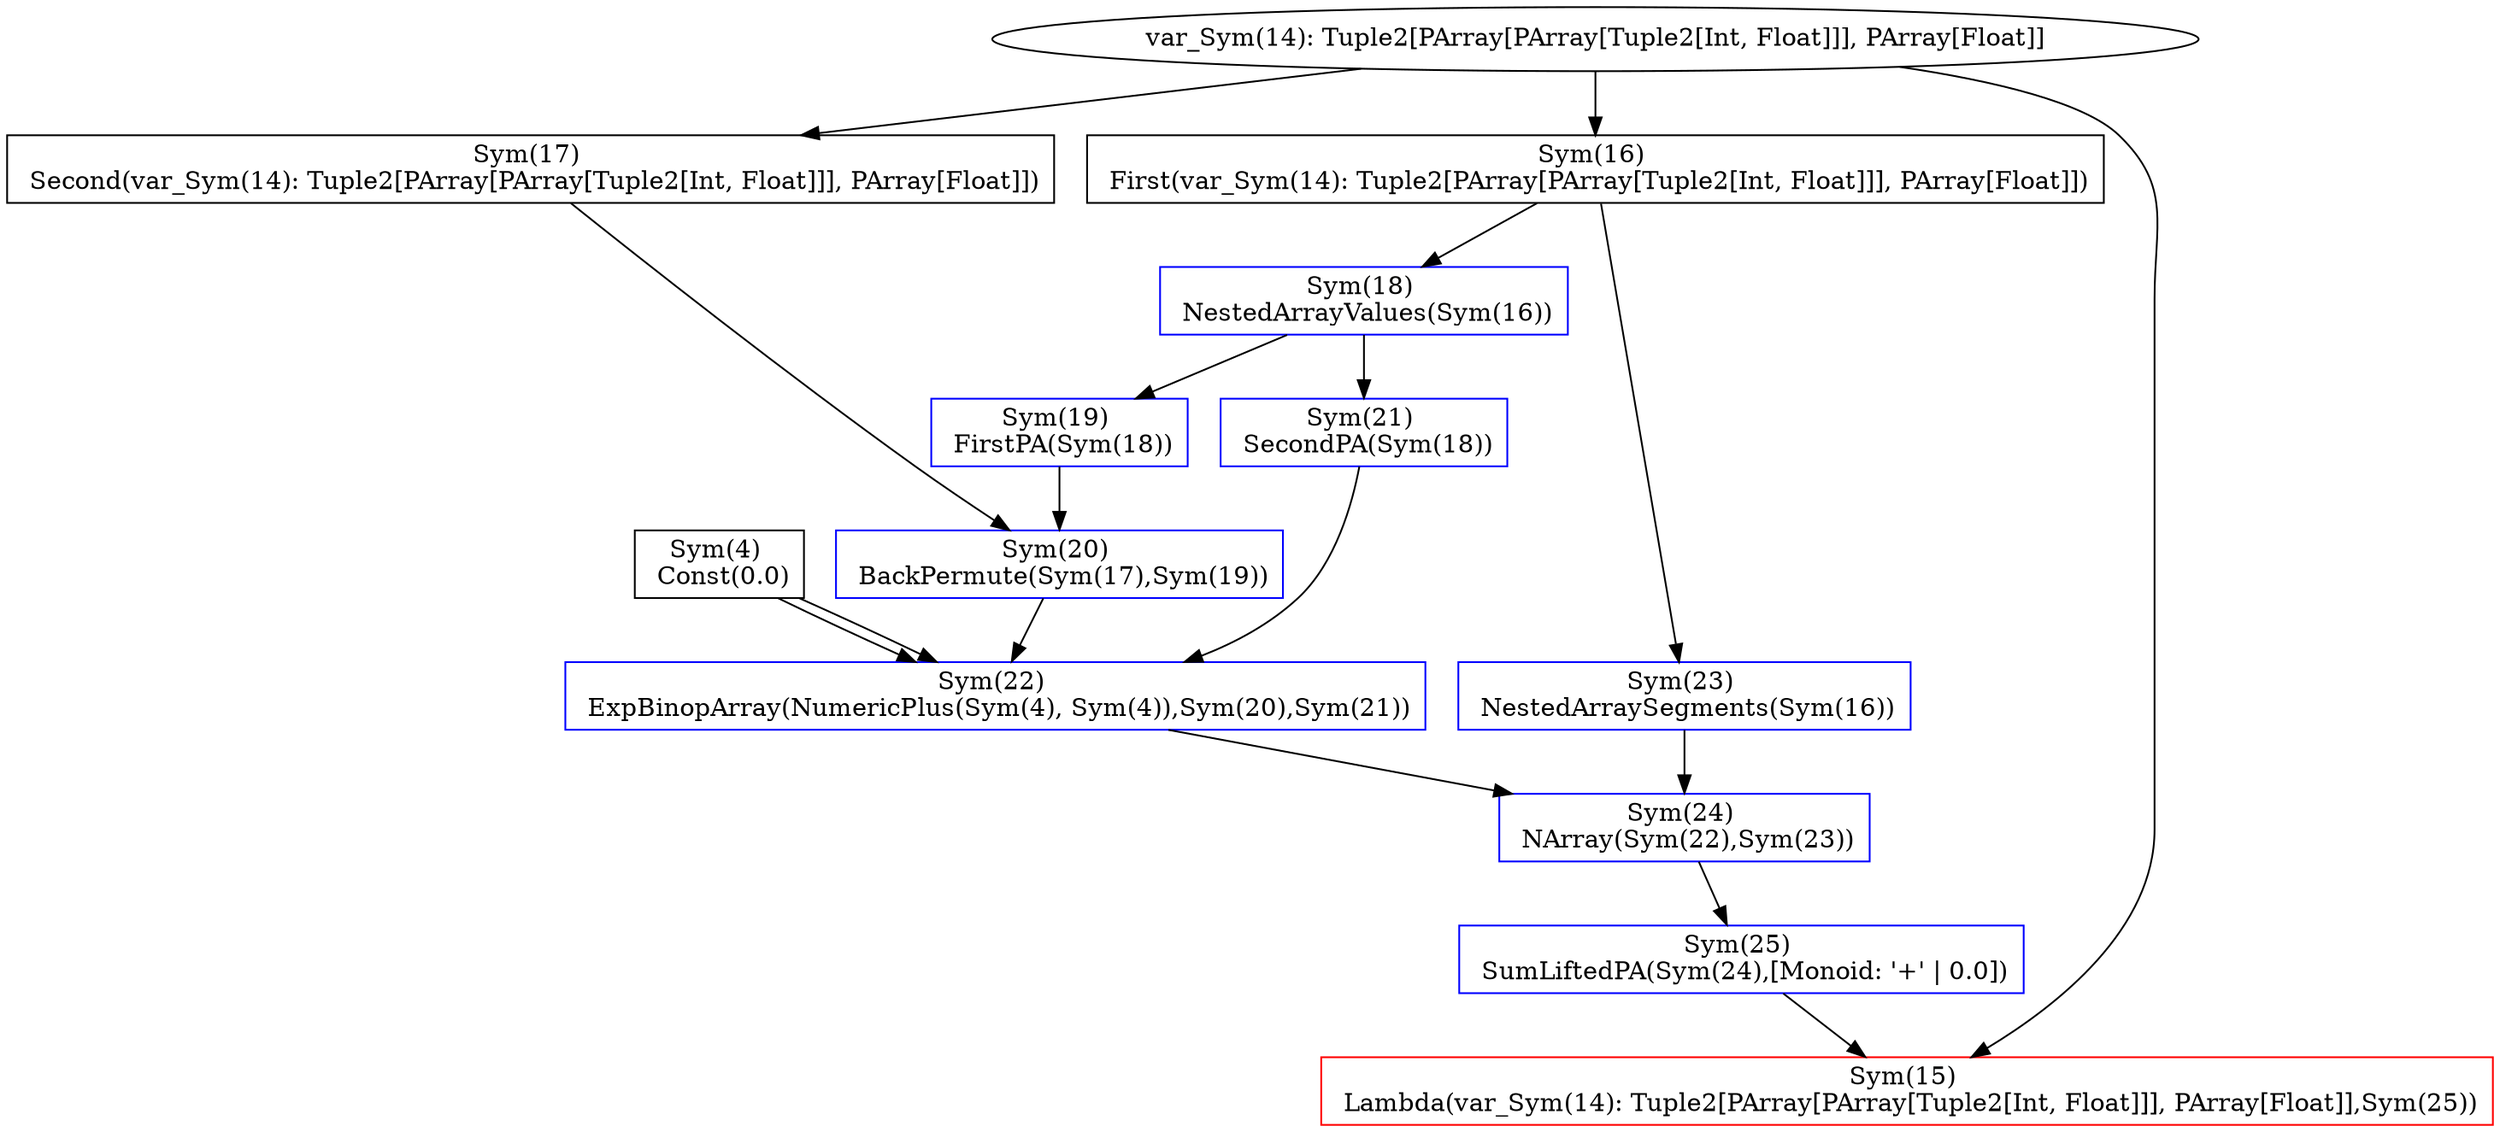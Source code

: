 digraph G {
"Sym(4)" [
label="Sym(4) \n Const(0.0)"
shape=box
]
"Sym(17)" [
label="Sym(17) \n Second(var_Sym(14): Tuple2[PArray[PArray[Tuple2[Int, Float]]], PArray[Float]])"
shape=box
]
"var_Sym(14): Tuple2[PArray[PArray[Tuple2[Int, Float]]], PArray[Float]]" -> "Sym(17)"
"Sym(16)" [
label="Sym(16) \n First(var_Sym(14): Tuple2[PArray[PArray[Tuple2[Int, Float]]], PArray[Float]])"
shape=box
]
"var_Sym(14): Tuple2[PArray[PArray[Tuple2[Int, Float]]], PArray[Float]]" -> "Sym(16)"
"Sym(18)" [
label="Sym(18) \n NestedArrayValues(Sym(16))"
shape=box
color=blue
]
"Sym(16)" -> "Sym(18)"
"Sym(19)" [
label="Sym(19) \n FirstPA(Sym(18))"
shape=box
color=blue
]
"Sym(18)" -> "Sym(19)"
"Sym(20)" [
label="Sym(20) \n BackPermute(Sym(17),Sym(19))"
shape=box
color=blue
]
"Sym(17)" -> "Sym(20)"
"Sym(19)" -> "Sym(20)"
"Sym(21)" [
label="Sym(21) \n SecondPA(Sym(18))"
shape=box
color=blue
]
"Sym(18)" -> "Sym(21)"
"Sym(22)" [
label="Sym(22) \n ExpBinopArray(NumericPlus(Sym(4), Sym(4)),Sym(20),Sym(21))"
shape=box
color=blue
]
"Sym(4)" -> "Sym(22)"
"Sym(4)" -> "Sym(22)"
"Sym(20)" -> "Sym(22)"
"Sym(21)" -> "Sym(22)"
"Sym(23)" [
label="Sym(23) \n NestedArraySegments(Sym(16))"
shape=box
color=blue
]
"Sym(16)" -> "Sym(23)"
"Sym(24)" [
label="Sym(24) \n NArray(Sym(22),Sym(23))"
shape=box
color=blue
]
"Sym(22)" -> "Sym(24)"
"Sym(23)" -> "Sym(24)"
"Sym(25)" [
label="Sym(25) \n SumLiftedPA(Sym(24),[Monoid: '+' | 0.0])"
shape=box
color=blue
]
"Sym(24)" -> "Sym(25)"
"Sym(15)" [
label="Sym(15) \n Lambda(var_Sym(14): Tuple2[PArray[PArray[Tuple2[Int, Float]]], PArray[Float]],Sym(25))"
shape=box
color=red
]
"var_Sym(14): Tuple2[PArray[PArray[Tuple2[Int, Float]]], PArray[Float]]" -> "Sym(15)"
"Sym(25)" -> "Sym(15)"
}

